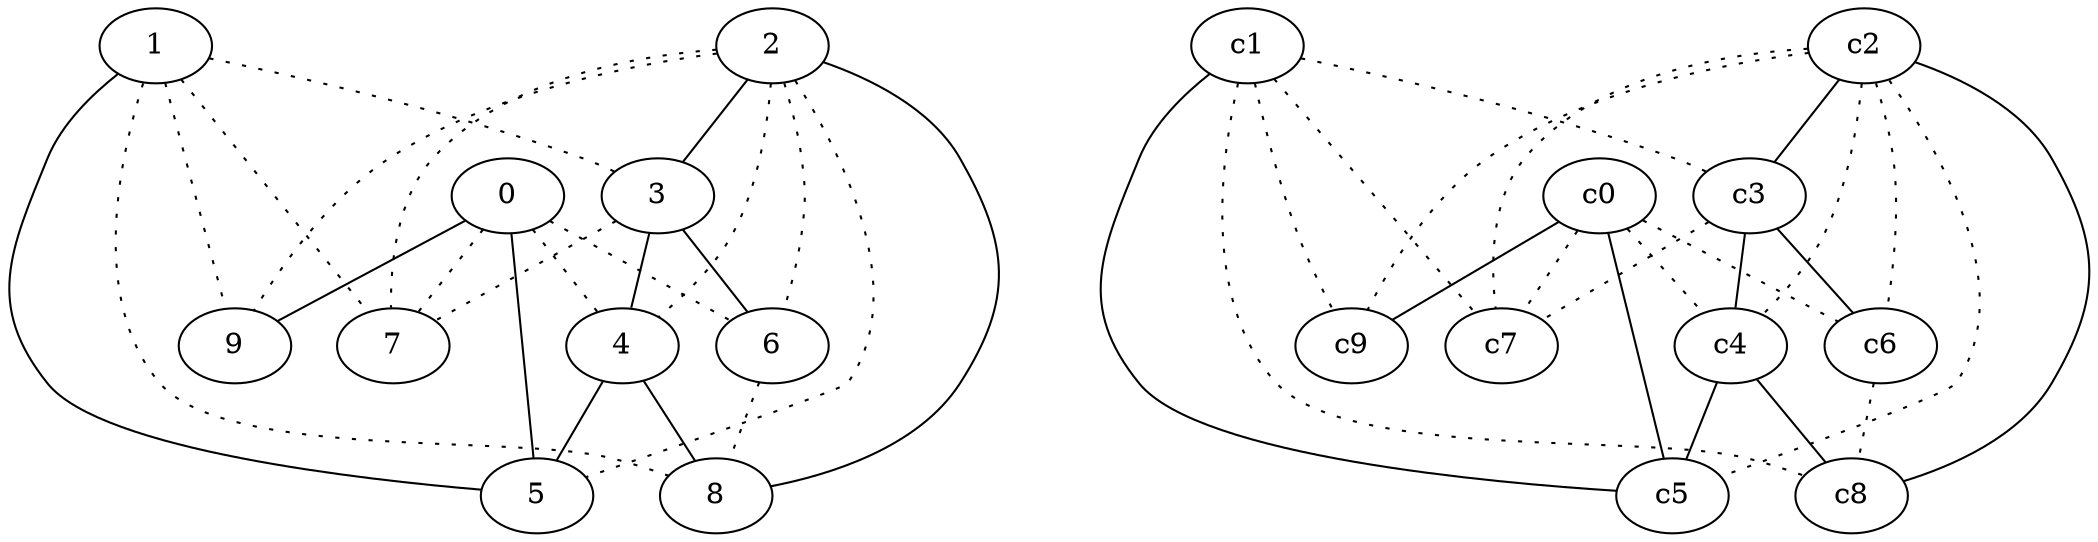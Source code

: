 graph {
a0[label=0];
a1[label=1];
a2[label=2];
a3[label=3];
a4[label=4];
a5[label=5];
a6[label=6];
a7[label=7];
a8[label=8];
a9[label=9];
a0 -- a4 [style=dotted];
a0 -- a5;
a0 -- a6 [style=dotted];
a0 -- a7 [style=dotted];
a0 -- a9;
a1 -- a3 [style=dotted];
a1 -- a5;
a1 -- a7 [style=dotted];
a1 -- a8 [style=dotted];
a1 -- a9 [style=dotted];
a2 -- a3;
a2 -- a4 [style=dotted];
a2 -- a5 [style=dotted];
a2 -- a6 [style=dotted];
a2 -- a7 [style=dotted];
a2 -- a8;
a2 -- a9 [style=dotted];
a3 -- a4;
a3 -- a6;
a3 -- a7 [style=dotted];
a4 -- a5;
a4 -- a8;
a6 -- a8 [style=dotted];
c0 -- c4 [style=dotted];
c0 -- c5;
c0 -- c6 [style=dotted];
c0 -- c7 [style=dotted];
c0 -- c9;
c1 -- c3 [style=dotted];
c1 -- c5;
c1 -- c7 [style=dotted];
c1 -- c8 [style=dotted];
c1 -- c9 [style=dotted];
c2 -- c3;
c2 -- c4 [style=dotted];
c2 -- c5 [style=dotted];
c2 -- c6 [style=dotted];
c2 -- c7 [style=dotted];
c2 -- c8;
c2 -- c9 [style=dotted];
c3 -- c4;
c3 -- c6;
c3 -- c7 [style=dotted];
c4 -- c5;
c4 -- c8;
c6 -- c8 [style=dotted];
}
